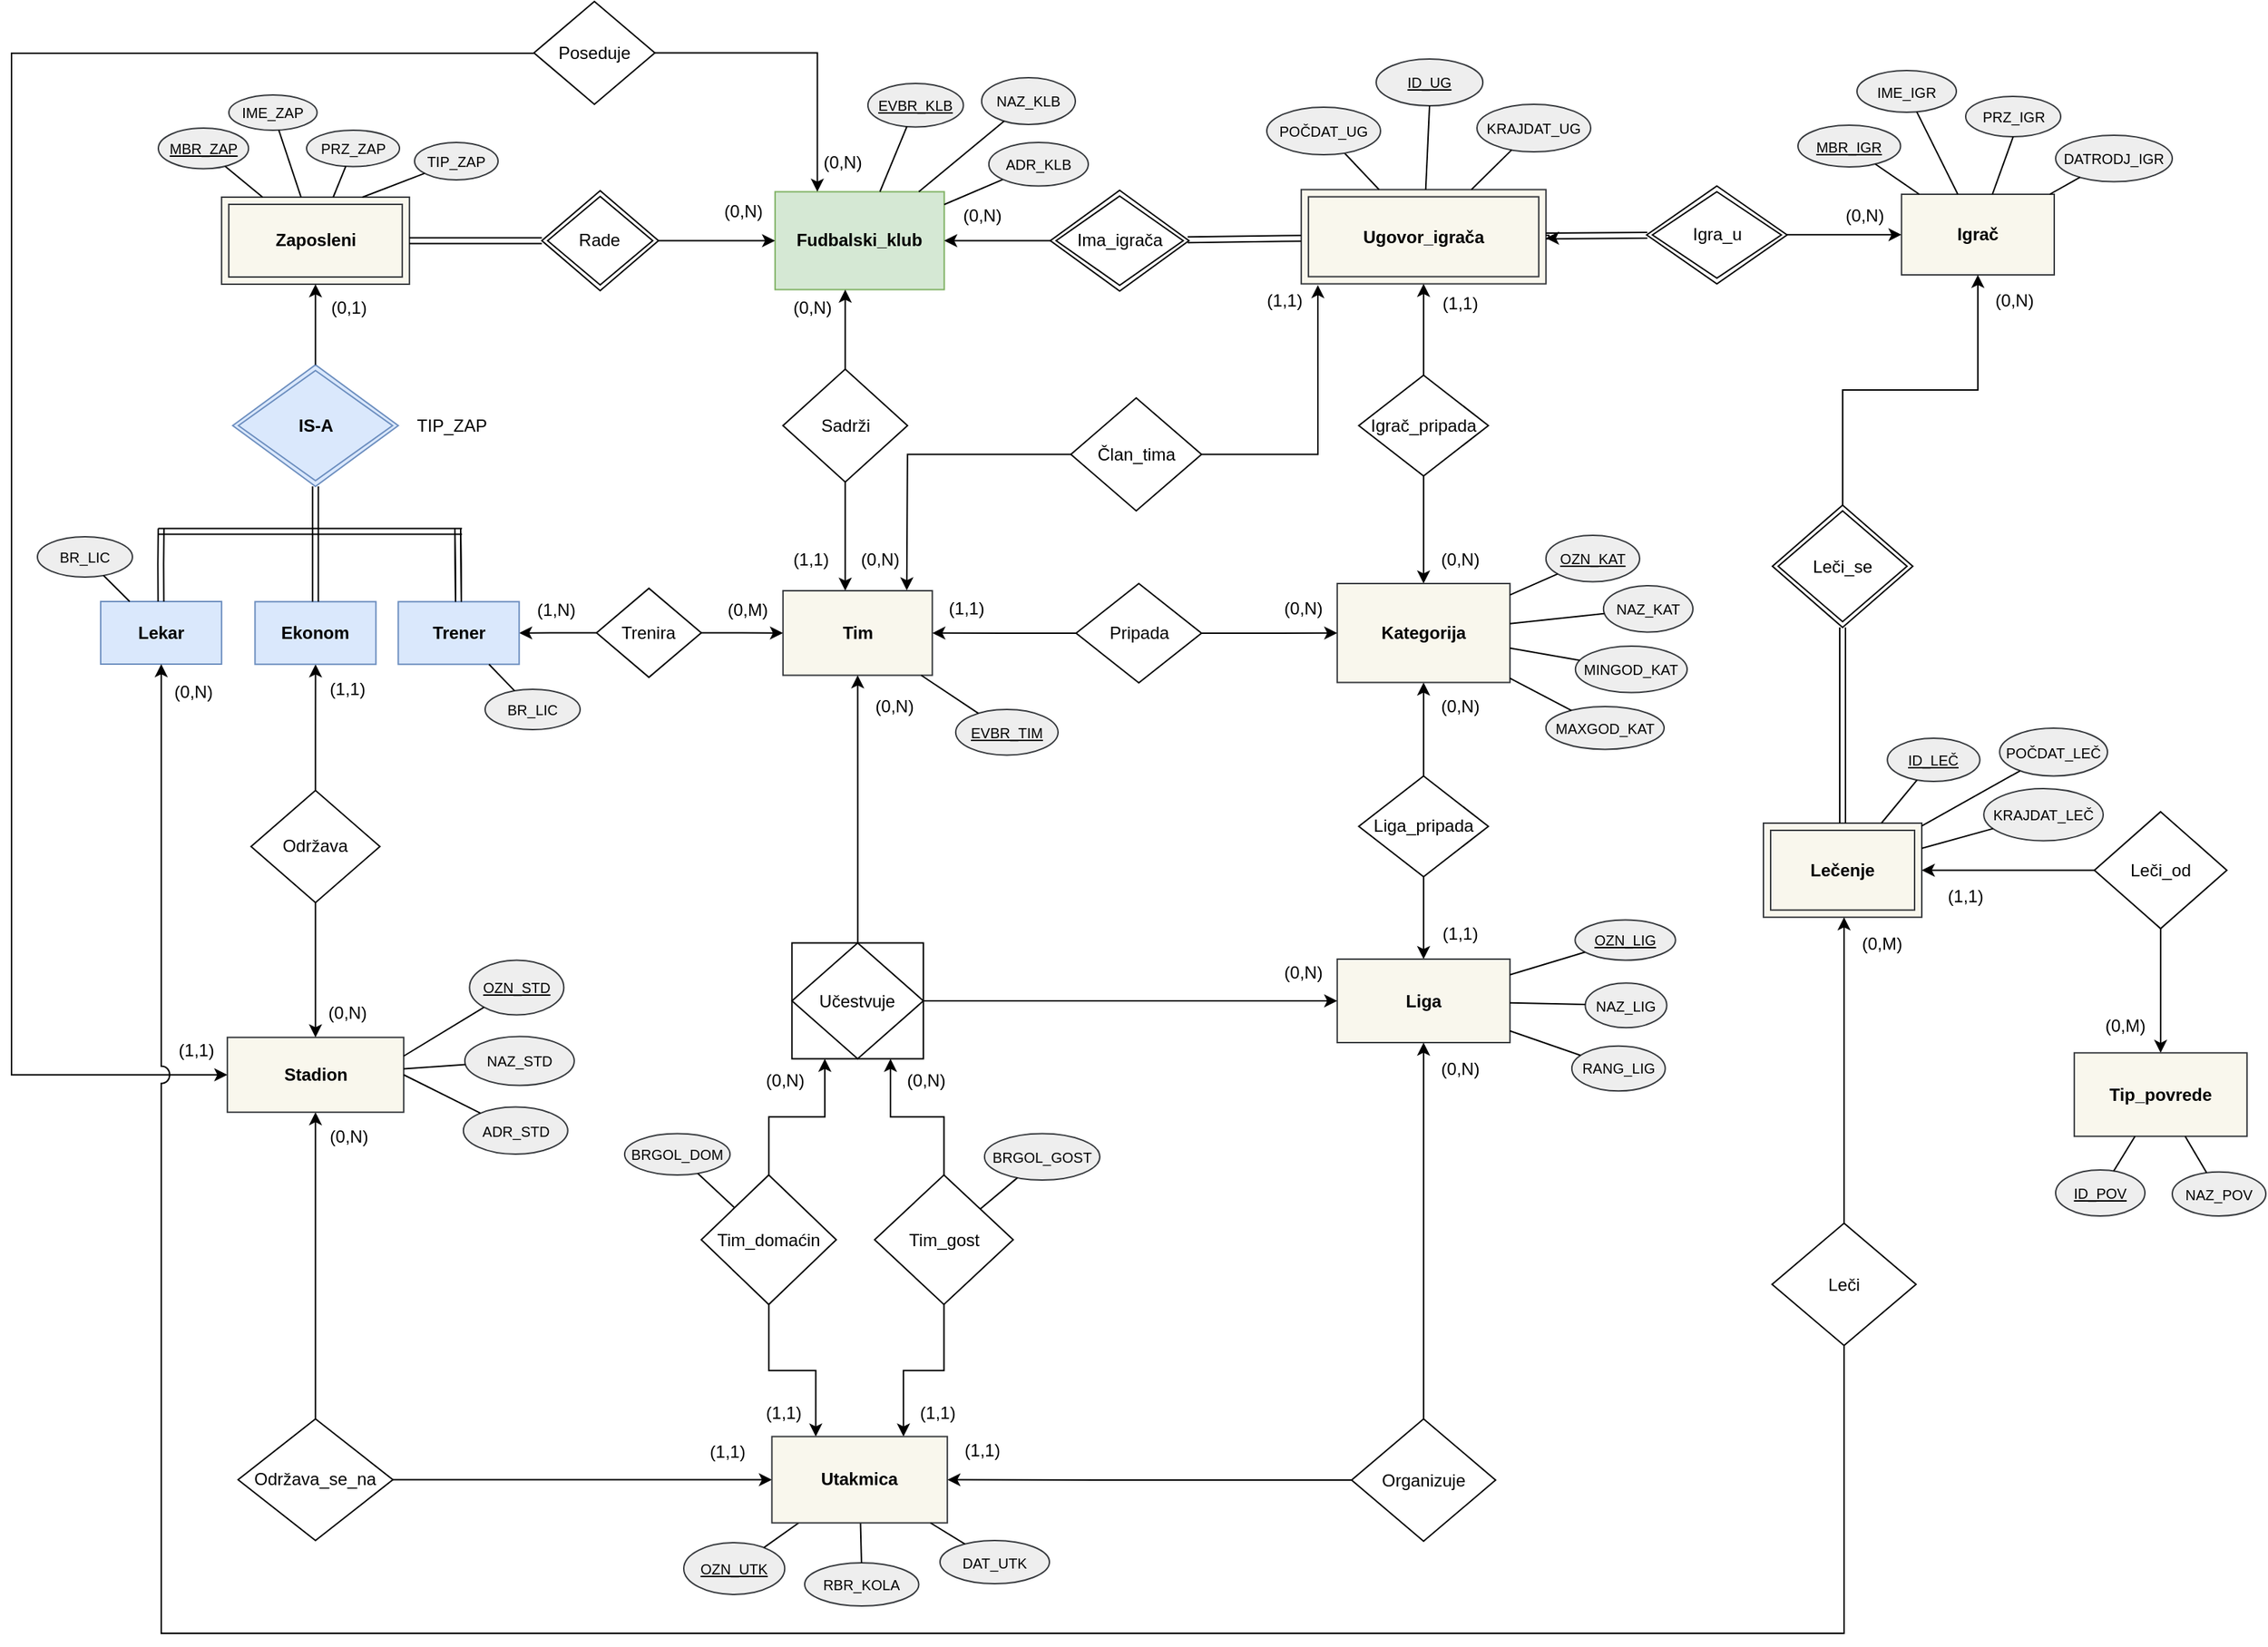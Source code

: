 <mxfile version="14.1.8" type="device"><diagram id="XMRACa8M82WOounsSbT7" name="Page-1"><mxGraphModel dx="1707" dy="987" grid="1" gridSize="1" guides="1" tooltips="1" connect="1" arrows="1" fold="1" page="1" pageScale="1" pageWidth="1654" pageHeight="1169" math="0" shadow="0"><root><mxCell id="0"/><mxCell id="1" parent="0"/><mxCell id="-CnhwvBF01Mq5WCcwdgT-1" value="Fudbalski_klub" style="whiteSpace=wrap;html=1;align=center;fontStyle=1;strokeWidth=1;fillColor=#d5e8d4;strokeColor=#82b366;" parent="1" vertex="1"><mxGeometry x="563.41" y="145.25" width="117.5" height="68" as="geometry"/></mxCell><mxCell id="-CnhwvBF01Mq5WCcwdgT-260" style="edgeStyle=orthogonalEdgeStyle;rounded=0;orthogonalLoop=1;jettySize=auto;html=1;fontSize=12;strokeWidth=1;" parent="1" source="-CnhwvBF01Mq5WCcwdgT-3" target="-CnhwvBF01Mq5WCcwdgT-1" edge="1"><mxGeometry relative="1" as="geometry"/></mxCell><mxCell id="-CnhwvBF01Mq5WCcwdgT-3" value="Rade" style="shape=rhombus;double=1;perimeter=rhombusPerimeter;whiteSpace=wrap;html=1;align=center;fontStyle=0;strokeWidth=1;" parent="1" vertex="1"><mxGeometry x="401.41" y="144.5" width="81" height="69.5" as="geometry"/></mxCell><mxCell id="-CnhwvBF01Mq5WCcwdgT-230" style="edgeStyle=orthogonalEdgeStyle;rounded=0;orthogonalLoop=1;jettySize=auto;html=1;fontSize=12;strokeWidth=1;" parent="1" source="-CnhwvBF01Mq5WCcwdgT-5" target="-CnhwvBF01Mq5WCcwdgT-1" edge="1"><mxGeometry relative="1" as="geometry"/></mxCell><mxCell id="-CnhwvBF01Mq5WCcwdgT-5" value="Ima_igrača" style="shape=rhombus;double=1;perimeter=rhombusPerimeter;whiteSpace=wrap;html=1;align=center;fontStyle=0;strokeWidth=1;" parent="1" vertex="1"><mxGeometry x="754.66" y="144.25" width="96.25" height="70" as="geometry"/></mxCell><mxCell id="-CnhwvBF01Mq5WCcwdgT-6" value="IS-A" style="shape=rhombus;double=1;perimeter=rhombusPerimeter;whiteSpace=wrap;html=1;align=center;fillColor=#dae8fc;strokeColor=#6c8ebf;fontStyle=1;strokeWidth=1;" parent="1" vertex="1"><mxGeometry x="186.67" y="265.5" width="114.99" height="84.5" as="geometry"/></mxCell><mxCell id="-CnhwvBF01Mq5WCcwdgT-7" value="Zaposleni" style="shape=ext;margin=3;double=1;whiteSpace=wrap;html=1;align=center;fontStyle=1;fillColor=#f9f7ed;strokeColor=#36393d;strokeWidth=1;" parent="1" vertex="1"><mxGeometry x="178.91" y="149" width="130.5" height="60.5" as="geometry"/></mxCell><mxCell id="-CnhwvBF01Mq5WCcwdgT-12" value="Igrač" style="whiteSpace=wrap;html=1;align=center;fillColor=#f9f7ed;strokeColor=#36393d;fontStyle=1;strokeWidth=1;" parent="1" vertex="1"><mxGeometry x="1345.91" y="147" width="106.09" height="56" as="geometry"/></mxCell><mxCell id="-CnhwvBF01Mq5WCcwdgT-13" value="Igra_u" style="shape=rhombus;double=1;perimeter=rhombusPerimeter;whiteSpace=wrap;html=1;align=center;fontStyle=0;strokeWidth=1;" parent="1" vertex="1"><mxGeometry x="1168.91" y="141.25" width="97.5" height="68" as="geometry"/></mxCell><mxCell id="-CnhwvBF01Mq5WCcwdgT-14" value="Ugovor_igrača" style="shape=ext;margin=3;double=1;whiteSpace=wrap;html=1;align=center;fontStyle=1;fillColor=#f9f7ed;strokeColor=#36393d;strokeWidth=1;" parent="1" vertex="1"><mxGeometry x="928.91" y="143.75" width="170" height="65.5" as="geometry"/></mxCell><mxCell id="-CnhwvBF01Mq5WCcwdgT-15" value="" style="shape=link;html=1;rounded=0;fontStyle=1;strokeWidth=1;" parent="1" source="-CnhwvBF01Mq5WCcwdgT-7" target="-CnhwvBF01Mq5WCcwdgT-3" edge="1"><mxGeometry relative="1" as="geometry"><mxPoint x="289.41" y="168.51" as="sourcePoint"/><mxPoint x="339.41" y="166.51" as="targetPoint"/></mxGeometry></mxCell><mxCell id="-CnhwvBF01Mq5WCcwdgT-16" value="" style="endArrow=classic;html=1;fontStyle=1;strokeWidth=1;" parent="1" source="-CnhwvBF01Mq5WCcwdgT-6" target="-CnhwvBF01Mq5WCcwdgT-7" edge="1"><mxGeometry width="50" height="50" relative="1" as="geometry"><mxPoint x="259.41" y="249.01" as="sourcePoint"/><mxPoint x="258.91" y="199.01" as="targetPoint"/></mxGeometry></mxCell><mxCell id="-CnhwvBF01Mq5WCcwdgT-20" value="" style="shape=link;html=1;rounded=0;fontStyle=1;strokeWidth=1;" parent="1" source="-CnhwvBF01Mq5WCcwdgT-5" target="-CnhwvBF01Mq5WCcwdgT-14" edge="1"><mxGeometry relative="1" as="geometry"><mxPoint x="772.66" y="178.33" as="sourcePoint"/><mxPoint x="802.66" y="178.33" as="targetPoint"/></mxGeometry></mxCell><mxCell id="-CnhwvBF01Mq5WCcwdgT-21" value="" style="shape=link;html=1;rounded=0;fontStyle=1;strokeWidth=1;" parent="1" source="-CnhwvBF01Mq5WCcwdgT-14" target="-CnhwvBF01Mq5WCcwdgT-13" edge="1"><mxGeometry relative="1" as="geometry"><mxPoint x="922.66" y="178.33" as="sourcePoint"/><mxPoint x="952.66" y="178.33" as="targetPoint"/></mxGeometry></mxCell><mxCell id="-CnhwvBF01Mq5WCcwdgT-22" value="" style="endArrow=classic;html=1;fontStyle=1;strokeWidth=1;" parent="1" source="-CnhwvBF01Mq5WCcwdgT-13" target="-CnhwvBF01Mq5WCcwdgT-12" edge="1"><mxGeometry width="50" height="50" relative="1" as="geometry"><mxPoint x="1002.66" y="178.33" as="sourcePoint"/><mxPoint x="1032.66" y="178.33" as="targetPoint"/></mxGeometry></mxCell><mxCell id="-CnhwvBF01Mq5WCcwdgT-23" style="edgeStyle=orthogonalEdgeStyle;rounded=0;orthogonalLoop=1;jettySize=auto;html=1;strokeWidth=1;" parent="1" source="-CnhwvBF01Mq5WCcwdgT-25" target="-CnhwvBF01Mq5WCcwdgT-1" edge="1"><mxGeometry relative="1" as="geometry"><Array as="points"><mxPoint x="612.91" y="239.25"/><mxPoint x="611.91" y="239.25"/></Array></mxGeometry></mxCell><mxCell id="-CnhwvBF01Mq5WCcwdgT-24" style="edgeStyle=orthogonalEdgeStyle;rounded=0;orthogonalLoop=1;jettySize=auto;html=1;strokeWidth=1;" parent="1" source="-CnhwvBF01Mq5WCcwdgT-25" target="-CnhwvBF01Mq5WCcwdgT-26" edge="1"><mxGeometry relative="1" as="geometry"><Array as="points"><mxPoint x="611.91" y="400.25"/><mxPoint x="611.91" y="400.25"/></Array></mxGeometry></mxCell><mxCell id="-CnhwvBF01Mq5WCcwdgT-25" value="Sadrži" style="shape=rhombus;perimeter=rhombusPerimeter;whiteSpace=wrap;html=1;align=center;direction=south;fontStyle=0;strokeWidth=1;" parent="1" vertex="1"><mxGeometry x="568.91" y="268.5" width="86.5" height="78.5" as="geometry"/></mxCell><mxCell id="-CnhwvBF01Mq5WCcwdgT-26" value="Tim" style="whiteSpace=wrap;html=1;align=center;fillColor=#f9f7ed;strokeColor=#36393d;fontStyle=1;strokeWidth=1;" parent="1" vertex="1"><mxGeometry x="568.91" y="422.5" width="103.75" height="58.75" as="geometry"/></mxCell><mxCell id="-CnhwvBF01Mq5WCcwdgT-27" style="edgeStyle=orthogonalEdgeStyle;rounded=0;orthogonalLoop=1;jettySize=auto;html=1;entryX=0.5;entryY=1;entryDx=0;entryDy=0;fontStyle=1;strokeWidth=1;" parent="1" source="-CnhwvBF01Mq5WCcwdgT-29" target="-CnhwvBF01Mq5WCcwdgT-14" edge="1"><mxGeometry relative="1" as="geometry"/></mxCell><mxCell id="-CnhwvBF01Mq5WCcwdgT-28" style="edgeStyle=orthogonalEdgeStyle;rounded=0;orthogonalLoop=1;jettySize=auto;html=1;fontStyle=1;strokeWidth=1;" parent="1" source="-CnhwvBF01Mq5WCcwdgT-29" target="-CnhwvBF01Mq5WCcwdgT-34" edge="1"><mxGeometry relative="1" as="geometry"/></mxCell><mxCell id="-CnhwvBF01Mq5WCcwdgT-29" value="Igrač_pripada" style="shape=rhombus;perimeter=rhombusPerimeter;whiteSpace=wrap;html=1;align=center;fontStyle=0;strokeWidth=1;" parent="1" vertex="1"><mxGeometry x="968.91" y="272.75" width="90" height="70" as="geometry"/></mxCell><mxCell id="-CnhwvBF01Mq5WCcwdgT-30" style="edgeStyle=orthogonalEdgeStyle;rounded=0;orthogonalLoop=1;jettySize=auto;html=1;entryX=0.5;entryY=1;entryDx=0;entryDy=0;fontStyle=1;strokeWidth=1;" parent="1" source="-CnhwvBF01Mq5WCcwdgT-32" target="-CnhwvBF01Mq5WCcwdgT-34" edge="1"><mxGeometry relative="1" as="geometry"/></mxCell><mxCell id="-CnhwvBF01Mq5WCcwdgT-31" style="edgeStyle=orthogonalEdgeStyle;rounded=0;orthogonalLoop=1;jettySize=auto;html=1;fontSize=9;strokeWidth=1;" parent="1" source="-CnhwvBF01Mq5WCcwdgT-32" target="-CnhwvBF01Mq5WCcwdgT-33" edge="1"><mxGeometry relative="1" as="geometry"/></mxCell><mxCell id="-CnhwvBF01Mq5WCcwdgT-32" value="Liga_pripada" style="shape=rhombus;perimeter=rhombusPerimeter;whiteSpace=wrap;html=1;align=center;fontStyle=0;strokeWidth=1;" parent="1" vertex="1"><mxGeometry x="968.91" y="551.25" width="90" height="70" as="geometry"/></mxCell><mxCell id="-CnhwvBF01Mq5WCcwdgT-33" value="Liga" style="whiteSpace=wrap;html=1;align=center;fillColor=#f9f7ed;strokeColor=#36393d;fontStyle=1;strokeWidth=1;" parent="1" vertex="1"><mxGeometry x="953.91" y="678.5" width="120" height="58" as="geometry"/></mxCell><mxCell id="-CnhwvBF01Mq5WCcwdgT-34" value="Kategorija" style="whiteSpace=wrap;html=1;align=center;fillColor=#f9f7ed;strokeColor=#36393d;fontStyle=1;strokeWidth=1;" parent="1" vertex="1"><mxGeometry x="953.91" y="417.5" width="120" height="68.75" as="geometry"/></mxCell><mxCell id="-CnhwvBF01Mq5WCcwdgT-240" style="edgeStyle=orthogonalEdgeStyle;rounded=0;orthogonalLoop=1;jettySize=auto;html=1;fontSize=12;strokeWidth=1;" parent="1" source="-CnhwvBF01Mq5WCcwdgT-37" target="-CnhwvBF01Mq5WCcwdgT-26" edge="1"><mxGeometry relative="1" as="geometry"/></mxCell><mxCell id="-CnhwvBF01Mq5WCcwdgT-241" style="edgeStyle=orthogonalEdgeStyle;rounded=0;orthogonalLoop=1;jettySize=auto;html=1;fontSize=12;strokeWidth=1;" parent="1" source="-CnhwvBF01Mq5WCcwdgT-37" target="-CnhwvBF01Mq5WCcwdgT-34" edge="1"><mxGeometry relative="1" as="geometry"/></mxCell><mxCell id="-CnhwvBF01Mq5WCcwdgT-37" value="Pripada" style="shape=rhombus;perimeter=rhombusPerimeter;whiteSpace=wrap;html=1;align=center;direction=south;fontStyle=0;strokeWidth=1;" parent="1" vertex="1"><mxGeometry x="772.54" y="417.5" width="87.12" height="69" as="geometry"/></mxCell><mxCell id="-CnhwvBF01Mq5WCcwdgT-245" style="edgeStyle=orthogonalEdgeStyle;rounded=0;orthogonalLoop=1;jettySize=auto;html=1;fontSize=12;strokeWidth=1;" parent="1" source="-CnhwvBF01Mq5WCcwdgT-40" target="-CnhwvBF01Mq5WCcwdgT-33" edge="1"><mxGeometry relative="1" as="geometry"/></mxCell><mxCell id="-CnhwvBF01Mq5WCcwdgT-246" style="edgeStyle=orthogonalEdgeStyle;rounded=0;orthogonalLoop=1;jettySize=auto;html=1;fontSize=12;strokeWidth=1;" parent="1" source="-CnhwvBF01Mq5WCcwdgT-40" target="-CnhwvBF01Mq5WCcwdgT-26" edge="1"><mxGeometry relative="1" as="geometry"/></mxCell><mxCell id="-CnhwvBF01Mq5WCcwdgT-40" value="Učestvuje" style="shape=associativeEntity;whiteSpace=wrap;html=1;align=center;fontStyle=0;strokeWidth=1;" parent="1" vertex="1"><mxGeometry x="575.16" y="667.25" width="91.25" height="80.5" as="geometry"/></mxCell><mxCell id="-CnhwvBF01Mq5WCcwdgT-41" style="edgeStyle=orthogonalEdgeStyle;rounded=0;orthogonalLoop=1;jettySize=auto;html=1;fontStyle=1;strokeWidth=1;" parent="1" source="-CnhwvBF01Mq5WCcwdgT-43" target="-CnhwvBF01Mq5WCcwdgT-33" edge="1"><mxGeometry relative="1" as="geometry"/></mxCell><mxCell id="Mf1Ne0zlIVGoC-J-tnEm-4" style="edgeStyle=orthogonalEdgeStyle;rounded=0;orthogonalLoop=1;jettySize=auto;html=1;strokeWidth=1;" parent="1" source="-CnhwvBF01Mq5WCcwdgT-43" target="-CnhwvBF01Mq5WCcwdgT-154" edge="1"><mxGeometry relative="1" as="geometry"/></mxCell><mxCell id="-CnhwvBF01Mq5WCcwdgT-43" value="Organizuje" style="shape=rhombus;perimeter=rhombusPerimeter;whiteSpace=wrap;html=1;align=center;fontStyle=0;strokeWidth=1;" parent="1" vertex="1"><mxGeometry x="963.91" y="998" width="100" height="85" as="geometry"/></mxCell><mxCell id="-CnhwvBF01Mq5WCcwdgT-45" style="edgeStyle=orthogonalEdgeStyle;rounded=0;orthogonalLoop=1;jettySize=auto;html=1;entryX=0.25;entryY=1;entryDx=0;entryDy=0;fontStyle=1;strokeWidth=1;" parent="1" source="-CnhwvBF01Mq5WCcwdgT-47" target="-CnhwvBF01Mq5WCcwdgT-40" edge="1"><mxGeometry relative="1" as="geometry"/></mxCell><mxCell id="-CnhwvBF01Mq5WCcwdgT-46" style="edgeStyle=orthogonalEdgeStyle;rounded=0;orthogonalLoop=1;jettySize=auto;html=1;entryX=0.25;entryY=0;entryDx=0;entryDy=0;strokeWidth=1;" parent="1" source="-CnhwvBF01Mq5WCcwdgT-47" target="-CnhwvBF01Mq5WCcwdgT-154" edge="1"><mxGeometry relative="1" as="geometry"/></mxCell><mxCell id="-CnhwvBF01Mq5WCcwdgT-47" value="Tim_domaćin" style="shape=rhombus;perimeter=rhombusPerimeter;whiteSpace=wrap;html=1;align=center;fontStyle=0;strokeWidth=1;" parent="1" vertex="1"><mxGeometry x="512.16" y="828.5" width="93.75" height="90" as="geometry"/></mxCell><mxCell id="-CnhwvBF01Mq5WCcwdgT-48" style="edgeStyle=orthogonalEdgeStyle;rounded=0;orthogonalLoop=1;jettySize=auto;html=1;entryX=0.75;entryY=1;entryDx=0;entryDy=0;fontStyle=1;strokeWidth=1;" parent="1" source="-CnhwvBF01Mq5WCcwdgT-50" target="-CnhwvBF01Mq5WCcwdgT-40" edge="1"><mxGeometry relative="1" as="geometry"/></mxCell><mxCell id="-CnhwvBF01Mq5WCcwdgT-49" style="edgeStyle=orthogonalEdgeStyle;rounded=0;orthogonalLoop=1;jettySize=auto;html=1;entryX=0.75;entryY=0;entryDx=0;entryDy=0;strokeWidth=1;" parent="1" source="-CnhwvBF01Mq5WCcwdgT-50" target="-CnhwvBF01Mq5WCcwdgT-154" edge="1"><mxGeometry relative="1" as="geometry"/></mxCell><mxCell id="-CnhwvBF01Mq5WCcwdgT-50" value="Tim_gost" style="shape=rhombus;perimeter=rhombusPerimeter;whiteSpace=wrap;html=1;align=center;fontStyle=0;strokeWidth=1;" parent="1" vertex="1"><mxGeometry x="632.57" y="828.5" width="96.25" height="90" as="geometry"/></mxCell><mxCell id="-CnhwvBF01Mq5WCcwdgT-51" style="edgeStyle=orthogonalEdgeStyle;rounded=0;orthogonalLoop=1;jettySize=auto;html=1;exitX=0.5;exitY=1;exitDx=0;exitDy=0;fontStyle=1;strokeWidth=1;" parent="1" edge="1"><mxGeometry relative="1" as="geometry"><mxPoint x="611.07" y="1030.5" as="sourcePoint"/><mxPoint x="611.07" y="1030.5" as="targetPoint"/></mxGeometry></mxCell><mxCell id="-CnhwvBF01Mq5WCcwdgT-269" style="edgeStyle=orthogonalEdgeStyle;rounded=0;orthogonalLoop=1;jettySize=auto;html=1;fontSize=12;strokeWidth=1;" parent="1" source="-CnhwvBF01Mq5WCcwdgT-54" target="-CnhwvBF01Mq5WCcwdgT-154" edge="1"><mxGeometry relative="1" as="geometry"/></mxCell><mxCell id="-CnhwvBF01Mq5WCcwdgT-270" style="edgeStyle=orthogonalEdgeStyle;rounded=0;orthogonalLoop=1;jettySize=auto;html=1;fontSize=12;strokeWidth=1;" parent="1" source="-CnhwvBF01Mq5WCcwdgT-54" target="-CnhwvBF01Mq5WCcwdgT-58" edge="1"><mxGeometry relative="1" as="geometry"/></mxCell><mxCell id="-CnhwvBF01Mq5WCcwdgT-54" value="Održava_se_na" style="shape=rhombus;perimeter=rhombusPerimeter;whiteSpace=wrap;html=1;align=center;fontStyle=0;strokeWidth=1;" parent="1" vertex="1"><mxGeometry x="190.4" y="998" width="107.51" height="84.5" as="geometry"/></mxCell><mxCell id="-CnhwvBF01Mq5WCcwdgT-58" value="Stadion" style="whiteSpace=wrap;html=1;align=center;fillColor=#f9f7ed;strokeColor=#36393d;fontStyle=1;strokeWidth=1;" parent="1" vertex="1"><mxGeometry x="182.92" y="732.87" width="122.5" height="52" as="geometry"/></mxCell><mxCell id="-CnhwvBF01Mq5WCcwdgT-273" style="edgeStyle=orthogonalEdgeStyle;rounded=0;orthogonalLoop=1;jettySize=auto;html=1;fontSize=12;strokeWidth=1;" parent="1" source="-CnhwvBF01Mq5WCcwdgT-61" target="-CnhwvBF01Mq5WCcwdgT-225" edge="1"><mxGeometry relative="1" as="geometry"/></mxCell><mxCell id="-CnhwvBF01Mq5WCcwdgT-274" style="edgeStyle=orthogonalEdgeStyle;rounded=0;orthogonalLoop=1;jettySize=auto;html=1;fontSize=12;strokeWidth=1;" parent="1" source="-CnhwvBF01Mq5WCcwdgT-61" target="-CnhwvBF01Mq5WCcwdgT-58" edge="1"><mxGeometry relative="1" as="geometry"/></mxCell><mxCell id="-CnhwvBF01Mq5WCcwdgT-61" value="Održava" style="shape=rhombus;perimeter=rhombusPerimeter;whiteSpace=wrap;html=1;align=center;direction=south;fontStyle=0;strokeWidth=1;" parent="1" vertex="1"><mxGeometry x="199.41" y="561.25" width="89.5" height="78" as="geometry"/></mxCell><mxCell id="-CnhwvBF01Mq5WCcwdgT-282" style="edgeStyle=orthogonalEdgeStyle;rounded=0;orthogonalLoop=1;jettySize=auto;html=1;fontSize=12;strokeWidth=1;" parent="1" source="-CnhwvBF01Mq5WCcwdgT-64" target="-CnhwvBF01Mq5WCcwdgT-26" edge="1"><mxGeometry relative="1" as="geometry"/></mxCell><mxCell id="-CnhwvBF01Mq5WCcwdgT-283" style="edgeStyle=orthogonalEdgeStyle;rounded=0;orthogonalLoop=1;jettySize=auto;html=1;fontSize=12;strokeWidth=1;" parent="1" source="-CnhwvBF01Mq5WCcwdgT-64" target="-CnhwvBF01Mq5WCcwdgT-263" edge="1"><mxGeometry relative="1" as="geometry"/></mxCell><mxCell id="-CnhwvBF01Mq5WCcwdgT-64" value="Trenira" style="shape=rhombus;perimeter=rhombusPerimeter;whiteSpace=wrap;html=1;align=center;direction=south;fontStyle=0;strokeWidth=1;" parent="1" vertex="1"><mxGeometry x="439.41" y="420.81" width="72.75" height="61.88" as="geometry"/></mxCell><mxCell id="-CnhwvBF01Mq5WCcwdgT-65" value="&lt;font style=&quot;font-size: 12px;&quot;&gt;TIP_ZAP&lt;/font&gt;" style="text;html=1;strokeColor=none;fillColor=none;align=center;verticalAlign=middle;whiteSpace=wrap;rounded=0;shadow=0;sketch=0;fontStyle=0;fontSize=12;strokeWidth=1;" parent="1" vertex="1"><mxGeometry x="319.4" y="297.75" width="40" height="20" as="geometry"/></mxCell><mxCell id="-CnhwvBF01Mq5WCcwdgT-66" value="&lt;span style=&quot;font-size: 12px;&quot;&gt;(0,N)&lt;/span&gt;" style="text;html=1;align=center;verticalAlign=middle;resizable=0;points=[];autosize=1;fontSize=12;strokeWidth=1;" parent="1" vertex="1"><mxGeometry x="521.22" y="149" width="40" height="20" as="geometry"/></mxCell><mxCell id="-CnhwvBF01Mq5WCcwdgT-69" value="&lt;span style=&quot;font-size: 12px&quot;&gt;(1,N)&lt;/span&gt;" style="text;html=1;align=center;verticalAlign=middle;resizable=0;points=[];autosize=1;fontSize=12;strokeWidth=1;" parent="1" vertex="1"><mxGeometry x="392.41" y="426.26" width="37" height="19" as="geometry"/></mxCell><mxCell id="-CnhwvBF01Mq5WCcwdgT-70" value="&lt;span style=&quot;font-size: 12px&quot;&gt;(0,M)&lt;/span&gt;" style="text;html=1;align=center;verticalAlign=middle;resizable=0;points=[];autosize=1;fontSize=12;strokeWidth=1;" parent="1" vertex="1"><mxGeometry x="524.41" y="426.26" width="39" height="19" as="geometry"/></mxCell><mxCell id="-CnhwvBF01Mq5WCcwdgT-71" value="&lt;span style=&quot;font-size: 12px;&quot;&gt;(1,1)&lt;/span&gt;" style="text;html=1;align=center;verticalAlign=middle;resizable=0;points=[];autosize=1;fontSize=12;strokeWidth=1;" parent="1" vertex="1"><mxGeometry x="246.15" y="481.25" width="40" height="20" as="geometry"/></mxCell><mxCell id="-CnhwvBF01Mq5WCcwdgT-72" value="&lt;span style=&quot;font-size: 12px;&quot;&gt;(0,N)&lt;/span&gt;" style="text;html=1;align=center;verticalAlign=middle;resizable=0;points=[];autosize=1;fontSize=12;strokeWidth=1;" parent="1" vertex="1"><mxGeometry x="246.15" y="706.13" width="40" height="20" as="geometry"/></mxCell><mxCell id="-CnhwvBF01Mq5WCcwdgT-73" value="&lt;span style=&quot;font-size: 12px;&quot;&gt;(0,N)&lt;/span&gt;" style="text;html=1;align=center;verticalAlign=middle;resizable=0;points=[];autosize=1;fontSize=12;strokeWidth=1;" parent="1" vertex="1"><mxGeometry x="246.9" y="791.87" width="40" height="20" as="geometry"/></mxCell><mxCell id="-CnhwvBF01Mq5WCcwdgT-74" value="&lt;span style=&quot;font-size: 12px&quot;&gt;(1,1)&lt;/span&gt;" style="text;html=1;align=center;verticalAlign=middle;resizable=0;points=[];autosize=1;fontSize=12;strokeWidth=1;" parent="1" vertex="1"><mxGeometry x="511.91" y="1011.25" width="36" height="19" as="geometry"/></mxCell><mxCell id="-CnhwvBF01Mq5WCcwdgT-77" value="&lt;span style=&quot;font-size: 12px;&quot;&gt;(0,N)&lt;/span&gt;" style="text;html=1;align=center;verticalAlign=middle;resizable=0;points=[];autosize=1;fontSize=12;strokeWidth=1;" parent="1" vertex="1"><mxGeometry x="1018.91" y="744.5" width="40" height="20" as="geometry"/></mxCell><mxCell id="-CnhwvBF01Mq5WCcwdgT-78" value="&lt;span style=&quot;font-size: 12px;&quot;&gt;(1,1)&lt;/span&gt;" style="text;html=1;align=center;verticalAlign=middle;resizable=0;points=[];autosize=1;fontSize=12;strokeWidth=1;" parent="1" vertex="1"><mxGeometry x="686.66" y="1010.25" width="40" height="20" as="geometry"/></mxCell><mxCell id="-CnhwvBF01Mq5WCcwdgT-79" value="&lt;span style=&quot;font-size: 12px;&quot;&gt;(0,N)&lt;/span&gt;" style="text;html=1;align=center;verticalAlign=middle;resizable=0;points=[];autosize=1;fontSize=12;strokeWidth=1;" parent="1" vertex="1"><mxGeometry x="1018.91" y="391.27" width="40" height="20" as="geometry"/></mxCell><mxCell id="-CnhwvBF01Mq5WCcwdgT-80" value="&lt;span style=&quot;font-size: 12px;&quot;&gt;(0,N)&lt;/span&gt;" style="text;html=1;align=center;verticalAlign=middle;resizable=0;points=[];autosize=1;fontSize=12;strokeWidth=1;" parent="1" vertex="1"><mxGeometry x="910.41" y="425.26" width="40" height="20" as="geometry"/></mxCell><mxCell id="-CnhwvBF01Mq5WCcwdgT-81" value="&lt;span style=&quot;font-size: 12px;&quot;&gt;(1,1)&lt;/span&gt;" style="text;html=1;align=center;verticalAlign=middle;resizable=0;points=[];autosize=1;fontSize=12;strokeWidth=1;" parent="1" vertex="1"><mxGeometry x="1018.91" y="651.25" width="40" height="20" as="geometry"/></mxCell><mxCell id="-CnhwvBF01Mq5WCcwdgT-82" value="&lt;span style=&quot;font-size: 12px;&quot;&gt;(1,1)&lt;/span&gt;" style="text;html=1;align=center;verticalAlign=middle;resizable=0;points=[];autosize=1;fontSize=12;strokeWidth=1;" parent="1" vertex="1"><mxGeometry x="896.91" y="211.25" width="40" height="20" as="geometry"/></mxCell><mxCell id="-CnhwvBF01Mq5WCcwdgT-83" value="&lt;span style=&quot;font-size: 12px;&quot;&gt;(0,N)&lt;/span&gt;" style="text;html=1;align=center;verticalAlign=middle;resizable=0;points=[];autosize=1;fontSize=12;strokeWidth=1;" parent="1" vertex="1"><mxGeometry x="1018.91" y="493.25" width="40" height="20" as="geometry"/></mxCell><mxCell id="-CnhwvBF01Mq5WCcwdgT-84" value="&lt;span style=&quot;font-size: 12px;&quot;&gt;(1,1)&lt;/span&gt;" style="text;html=1;align=center;verticalAlign=middle;resizable=0;points=[];autosize=1;fontSize=12;strokeWidth=1;" parent="1" vertex="1"><mxGeometry x="675.91" y="425.26" width="40" height="20" as="geometry"/></mxCell><mxCell id="-CnhwvBF01Mq5WCcwdgT-85" value="&lt;span style=&quot;font-size: 12px&quot;&gt;(0,N)&lt;/span&gt;" style="text;html=1;align=center;verticalAlign=middle;resizable=0;points=[];autosize=1;fontSize=12;strokeWidth=1;" parent="1" vertex="1"><mxGeometry x="569.41" y="215.75" width="40" height="20" as="geometry"/></mxCell><mxCell id="-CnhwvBF01Mq5WCcwdgT-86" value="&lt;span style=&quot;font-size: 12px;&quot;&gt;(1,1)&lt;/span&gt;" style="text;html=1;align=center;verticalAlign=middle;resizable=0;points=[];autosize=1;fontSize=12;strokeWidth=1;" parent="1" vertex="1"><mxGeometry x="567.66" y="391.27" width="40" height="20" as="geometry"/></mxCell><mxCell id="-CnhwvBF01Mq5WCcwdgT-88" value="&lt;span style=&quot;font-size: 12px&quot;&gt;(0,N)&lt;/span&gt;" style="text;html=1;align=center;verticalAlign=middle;resizable=0;points=[];autosize=1;fontSize=12;strokeWidth=1;" parent="1" vertex="1"><mxGeometry x="1301.91" y="152.25" width="37" height="19" as="geometry"/></mxCell><mxCell id="-CnhwvBF01Mq5WCcwdgT-89" value="&lt;span style=&quot;font-size: 12px;&quot;&gt;(0,N)&lt;/span&gt;" style="text;html=1;align=center;verticalAlign=middle;resizable=0;points=[];autosize=1;fontSize=12;strokeWidth=1;" parent="1" vertex="1"><mxGeometry x="626.41" y="493.25" width="40" height="20" as="geometry"/></mxCell><mxCell id="-CnhwvBF01Mq5WCcwdgT-90" value="&lt;span style=&quot;font-size: 12px;&quot;&gt;(0,N)&lt;/span&gt;" style="text;html=1;align=center;verticalAlign=middle;resizable=0;points=[];autosize=1;fontSize=12;strokeWidth=1;" parent="1" vertex="1"><mxGeometry x="910.41" y="677.5" width="40" height="20" as="geometry"/></mxCell><mxCell id="-CnhwvBF01Mq5WCcwdgT-91" value="&lt;span style=&quot;font-size: 12px;&quot;&gt;(0,N)&lt;/span&gt;" style="text;html=1;align=center;verticalAlign=middle;resizable=0;points=[];autosize=1;fontSize=12;strokeWidth=1;" parent="1" vertex="1"><mxGeometry x="647.91" y="752.75" width="40" height="20" as="geometry"/></mxCell><mxCell id="-CnhwvBF01Mq5WCcwdgT-92" value="&lt;span style=&quot;font-size: 12px;&quot;&gt;(0,N)&lt;/span&gt;" style="text;html=1;align=center;verticalAlign=middle;resizable=0;points=[];autosize=1;fontSize=12;strokeWidth=1;" parent="1" vertex="1"><mxGeometry x="550.41" y="752.75" width="40" height="20" as="geometry"/></mxCell><mxCell id="-CnhwvBF01Mq5WCcwdgT-93" value="&lt;span style=&quot;font-size: 12px;&quot;&gt;(0,1)&lt;/span&gt;" style="text;html=1;align=center;verticalAlign=middle;resizable=0;points=[];autosize=1;fontSize=12;strokeWidth=1;" parent="1" vertex="1"><mxGeometry x="246.9" y="215.75" width="40" height="20" as="geometry"/></mxCell><mxCell id="-CnhwvBF01Mq5WCcwdgT-98" value="IME_IGR" style="ellipse;whiteSpace=wrap;html=1;align=center;shadow=0;sketch=0;fontSize=10;fillColor=#eeeeee;strokeColor=#36393d;strokeWidth=1;" parent="1" vertex="1"><mxGeometry x="1315.0" y="61.0" width="69" height="29" as="geometry"/></mxCell><mxCell id="-CnhwvBF01Mq5WCcwdgT-99" value="MBR_IGR" style="ellipse;whiteSpace=wrap;html=1;align=center;fontStyle=4;shadow=0;sketch=0;fontSize=10;fillColor=#eeeeee;strokeColor=#36393d;strokeWidth=1;" parent="1" vertex="1"><mxGeometry x="1274.0" y="99" width="71.25" height="29" as="geometry"/></mxCell><mxCell id="-CnhwvBF01Mq5WCcwdgT-100" value="PRZ_IGR" style="ellipse;whiteSpace=wrap;html=1;align=center;shadow=0;sketch=0;fontSize=10;fillColor=#eeeeee;strokeColor=#36393d;strokeWidth=1;" parent="1" vertex="1"><mxGeometry x="1390.5" y="79" width="66" height="28" as="geometry"/></mxCell><mxCell id="-CnhwvBF01Mq5WCcwdgT-101" value="EVBR_KLB" style="ellipse;whiteSpace=wrap;html=1;align=center;fontStyle=4;shadow=0;sketch=0;fontSize=10;fillColor=#eeeeee;strokeColor=#36393d;strokeWidth=1;" parent="1" vertex="1"><mxGeometry x="627.91" y="70" width="66.34" height="30.25" as="geometry"/></mxCell><mxCell id="-CnhwvBF01Mq5WCcwdgT-103" value="NAZ_KLB" style="ellipse;whiteSpace=wrap;html=1;align=center;shadow=0;sketch=0;fontSize=10;fillColor=#eeeeee;strokeColor=#36393d;strokeWidth=1;" parent="1" vertex="1"><mxGeometry x="706.91" y="66" width="65.09" height="32.51" as="geometry"/></mxCell><mxCell id="-CnhwvBF01Mq5WCcwdgT-104" value="IME_ZAP" style="ellipse;whiteSpace=wrap;html=1;align=center;shadow=0;sketch=0;fontSize=10;fillColor=#eeeeee;strokeColor=#36393d;strokeWidth=1;" parent="1" vertex="1"><mxGeometry x="184.0" y="78" width="61.26" height="24.5" as="geometry"/></mxCell><mxCell id="-CnhwvBF01Mq5WCcwdgT-105" value="PRZ_ZAP" style="ellipse;whiteSpace=wrap;html=1;align=center;shadow=0;sketch=0;fontSize=10;fillColor=#eeeeee;strokeColor=#36393d;strokeWidth=1;" parent="1" vertex="1"><mxGeometry x="238.0" y="102.5" width="64.51" height="25.25" as="geometry"/></mxCell><mxCell id="-CnhwvBF01Mq5WCcwdgT-106" value="MBR_ZAP" style="ellipse;whiteSpace=wrap;html=1;align=center;fontStyle=4;shadow=0;sketch=0;fontSize=10;fillColor=#eeeeee;strokeColor=#36393d;strokeWidth=1;" parent="1" vertex="1"><mxGeometry x="135" y="101" width="62.65" height="28.25" as="geometry"/></mxCell><mxCell id="-CnhwvBF01Mq5WCcwdgT-108" value="OZN_STD" style="ellipse;whiteSpace=wrap;html=1;align=center;fontStyle=4;shadow=0;sketch=0;strokeColor=#36393d;fillColor=#eeeeee;fontSize=10;strokeWidth=1;" parent="1" vertex="1"><mxGeometry x="351.17" y="679.25" width="65.5" height="38" as="geometry"/></mxCell><mxCell id="-CnhwvBF01Mq5WCcwdgT-109" value="ADR_STD" style="ellipse;whiteSpace=wrap;html=1;align=center;shadow=0;sketch=0;strokeColor=#36393d;fillColor=#eeeeee;fontSize=10;strokeWidth=1;" parent="1" vertex="1"><mxGeometry x="346.91" y="781.25" width="72.5" height="32.75" as="geometry"/></mxCell><mxCell id="-CnhwvBF01Mq5WCcwdgT-110" value="NAZ_STD" style="ellipse;whiteSpace=wrap;html=1;align=center;shadow=0;sketch=0;strokeColor=#36393d;fillColor=#eeeeee;fontSize=10;strokeWidth=1;" parent="1" vertex="1"><mxGeometry x="347.91" y="732.25" width="76.01" height="34" as="geometry"/></mxCell><mxCell id="-CnhwvBF01Mq5WCcwdgT-114" value="RBR_KOLA" style="ellipse;whiteSpace=wrap;html=1;align=center;shadow=0;sketch=0;strokeColor=#36393d;fillColor=#eeeeee;fontSize=10;strokeWidth=1;" parent="1" vertex="1"><mxGeometry x="584.0" y="1098" width="79.25" height="30" as="geometry"/></mxCell><mxCell id="-CnhwvBF01Mq5WCcwdgT-115" value="OZN_LIG" style="ellipse;whiteSpace=wrap;html=1;align=center;fontStyle=4;shadow=0;sketch=0;strokeColor=#36393d;fillColor=#eeeeee;fontSize=10;strokeWidth=1;" parent="1" vertex="1"><mxGeometry x="1119.16" y="651.25" width="69.75" height="28" as="geometry"/></mxCell><mxCell id="-CnhwvBF01Mq5WCcwdgT-116" value="NAZ_LIG" style="ellipse;whiteSpace=wrap;html=1;align=center;shadow=0;sketch=0;strokeColor=#36393d;fillColor=#eeeeee;fontSize=10;strokeWidth=1;" parent="1" vertex="1"><mxGeometry x="1126.22" y="695.13" width="56.62" height="31" as="geometry"/></mxCell><mxCell id="-CnhwvBF01Mq5WCcwdgT-117" value="RANG_LIG" style="ellipse;whiteSpace=wrap;html=1;align=center;shadow=0;sketch=0;strokeColor=#36393d;fillColor=#eeeeee;fontSize=10;strokeWidth=1;" parent="1" vertex="1"><mxGeometry x="1116.91" y="738.87" width="64.87" height="31.25" as="geometry"/></mxCell><mxCell id="-CnhwvBF01Mq5WCcwdgT-118" value="KRAJDAT_UG" style="ellipse;whiteSpace=wrap;html=1;align=center;shadow=0;sketch=0;fontSize=10;fillColor=#eeeeee;strokeColor=#36393d;strokeWidth=1;" parent="1" vertex="1"><mxGeometry x="1051.0" y="84.5" width="79" height="33" as="geometry"/></mxCell><mxCell id="-CnhwvBF01Mq5WCcwdgT-119" value="OZN_UTK" style="ellipse;whiteSpace=wrap;html=1;align=center;fontStyle=4;shadow=0;sketch=0;strokeColor=#36393d;fillColor=#eeeeee;fontSize=10;strokeWidth=1;" parent="1" vertex="1"><mxGeometry x="500.0" y="1084" width="70.12" height="36" as="geometry"/></mxCell><mxCell id="-CnhwvBF01Mq5WCcwdgT-121" value="OZN_KAT" style="ellipse;whiteSpace=wrap;html=1;align=center;fontStyle=4;shadow=0;sketch=0;strokeColor=#36393d;fillColor=#eeeeee;fontSize=10;strokeWidth=1;" parent="1" vertex="1"><mxGeometry x="1098.91" y="384" width="65.09" height="32.28" as="geometry"/></mxCell><mxCell id="-CnhwvBF01Mq5WCcwdgT-122" value="NAZ_KAT" style="ellipse;whiteSpace=wrap;html=1;align=center;shadow=0;sketch=0;strokeColor=#36393d;fillColor=#eeeeee;fontSize=10;strokeWidth=1;" parent="1" vertex="1"><mxGeometry x="1138.91" y="419" width="62.09" height="32.27" as="geometry"/></mxCell><mxCell id="-CnhwvBF01Mq5WCcwdgT-123" value="MINGOD_KAT" style="ellipse;whiteSpace=wrap;html=1;align=center;shadow=0;sketch=0;strokeColor=#36393d;fillColor=#eeeeee;fontSize=10;strokeWidth=1;" parent="1" vertex="1"><mxGeometry x="1119.4" y="461" width="77.6" height="32.25" as="geometry"/></mxCell><mxCell id="-CnhwvBF01Mq5WCcwdgT-124" value="MAXGOD_KAT" style="ellipse;whiteSpace=wrap;html=1;align=center;shadow=0;sketch=0;strokeColor=#36393d;fillColor=#eeeeee;fontSize=10;strokeWidth=1;" parent="1" vertex="1"><mxGeometry x="1098.91" y="503" width="82.09" height="29.75" as="geometry"/></mxCell><mxCell id="-CnhwvBF01Mq5WCcwdgT-126" value="EVBR_TIM" style="ellipse;whiteSpace=wrap;html=1;align=center;fontStyle=4;shadow=0;sketch=0;strokeColor=#36393d;fillColor=#eeeeee;fontSize=10;strokeWidth=1;" parent="1" vertex="1"><mxGeometry x="688.91" y="505" width="71.09" height="31.73" as="geometry"/></mxCell><mxCell id="-CnhwvBF01Mq5WCcwdgT-127" value="" style="endArrow=none;html=1;rounded=0;fontSize=9;strokeWidth=1;" parent="1" source="-CnhwvBF01Mq5WCcwdgT-14" target="Tnv9ce3E4_0zv0oyWAZx-3" edge="1"><mxGeometry relative="1" as="geometry"><mxPoint x="813.91" y="155.25" as="sourcePoint"/><mxPoint x="976.91" y="122.25" as="targetPoint"/></mxGeometry></mxCell><mxCell id="-CnhwvBF01Mq5WCcwdgT-128" value="" style="endArrow=none;html=1;rounded=0;fontSize=9;strokeWidth=1;" parent="1" source="-CnhwvBF01Mq5WCcwdgT-14" target="-CnhwvBF01Mq5WCcwdgT-118" edge="1"><mxGeometry relative="1" as="geometry"><mxPoint x="869.925" y="157.57" as="sourcePoint"/><mxPoint x="852.911" y="138.252" as="targetPoint"/></mxGeometry></mxCell><mxCell id="-CnhwvBF01Mq5WCcwdgT-129" value="" style="endArrow=none;html=1;rounded=0;fontSize=9;entryX=0.5;entryY=1;entryDx=0;entryDy=0;strokeWidth=1;" parent="1" source="-CnhwvBF01Mq5WCcwdgT-12" target="-CnhwvBF01Mq5WCcwdgT-100" edge="1"><mxGeometry relative="1" as="geometry"><mxPoint x="1050.905" y="157.67" as="sourcePoint"/><mxPoint x="1062.902" y="138.249" as="targetPoint"/></mxGeometry></mxCell><mxCell id="-CnhwvBF01Mq5WCcwdgT-130" value="" style="endArrow=none;html=1;rounded=0;fontSize=9;strokeWidth=1;" parent="1" source="-CnhwvBF01Mq5WCcwdgT-1" target="-CnhwvBF01Mq5WCcwdgT-103" edge="1"><mxGeometry relative="1" as="geometry"><mxPoint x="623.905" y="152.67" as="sourcePoint"/><mxPoint x="635.902" y="133.249" as="targetPoint"/></mxGeometry></mxCell><mxCell id="-CnhwvBF01Mq5WCcwdgT-131" value="" style="endArrow=none;html=1;rounded=0;fontSize=9;strokeWidth=1;" parent="1" source="-CnhwvBF01Mq5WCcwdgT-12" target="-CnhwvBF01Mq5WCcwdgT-99" edge="1"><mxGeometry relative="1" as="geometry"><mxPoint x="1045.905" y="154.67" as="sourcePoint"/><mxPoint x="1057.902" y="135.249" as="targetPoint"/></mxGeometry></mxCell><mxCell id="-CnhwvBF01Mq5WCcwdgT-132" value="" style="endArrow=none;html=1;rounded=0;fontSize=9;strokeWidth=1;" parent="1" source="-CnhwvBF01Mq5WCcwdgT-1" target="-CnhwvBF01Mq5WCcwdgT-256" edge="1"><mxGeometry relative="1" as="geometry"><mxPoint x="599.905" y="142.67" as="sourcePoint"/><mxPoint x="734.208" y="76.13" as="targetPoint"/></mxGeometry></mxCell><mxCell id="-CnhwvBF01Mq5WCcwdgT-133" value="" style="endArrow=none;html=1;rounded=0;fontSize=9;strokeWidth=1;" parent="1" source="-CnhwvBF01Mq5WCcwdgT-7" target="-CnhwvBF01Mq5WCcwdgT-106" edge="1"><mxGeometry relative="1" as="geometry"><mxPoint x="218.915" y="143.93" as="sourcePoint"/><mxPoint x="230.912" y="124.509" as="targetPoint"/></mxGeometry></mxCell><mxCell id="-CnhwvBF01Mq5WCcwdgT-134" value="" style="endArrow=none;html=1;rounded=0;fontSize=9;strokeWidth=1;" parent="1" source="-CnhwvBF01Mq5WCcwdgT-12" target="-CnhwvBF01Mq5WCcwdgT-98" edge="1"><mxGeometry relative="1" as="geometry"><mxPoint x="1048.905" y="148.67" as="sourcePoint"/><mxPoint x="1060.902" y="129.249" as="targetPoint"/></mxGeometry></mxCell><mxCell id="-CnhwvBF01Mq5WCcwdgT-135" value="" style="endArrow=none;html=1;rounded=0;fontSize=9;strokeWidth=1;" parent="1" source="-CnhwvBF01Mq5WCcwdgT-1" target="-CnhwvBF01Mq5WCcwdgT-101" edge="1"><mxGeometry relative="1" as="geometry"><mxPoint x="581.915" y="154.67" as="sourcePoint"/><mxPoint x="593.912" y="135.249" as="targetPoint"/></mxGeometry></mxCell><mxCell id="-CnhwvBF01Mq5WCcwdgT-136" value="" style="endArrow=none;html=1;rounded=0;fontSize=9;strokeWidth=1;" parent="1" source="-CnhwvBF01Mq5WCcwdgT-126" target="-CnhwvBF01Mq5WCcwdgT-26" edge="1"><mxGeometry relative="1" as="geometry"><mxPoint x="664.905" y="425.25" as="sourcePoint"/><mxPoint x="676.902" y="405.829" as="targetPoint"/></mxGeometry></mxCell><mxCell id="-CnhwvBF01Mq5WCcwdgT-137" value="" style="endArrow=none;html=1;rounded=0;fontSize=9;strokeWidth=1;" parent="1" source="-CnhwvBF01Mq5WCcwdgT-7" target="-CnhwvBF01Mq5WCcwdgT-105" edge="1"><mxGeometry relative="1" as="geometry"><mxPoint x="320.905" y="143.93" as="sourcePoint"/><mxPoint x="332.902" y="124.509" as="targetPoint"/></mxGeometry></mxCell><mxCell id="-CnhwvBF01Mq5WCcwdgT-138" value="" style="endArrow=none;html=1;rounded=0;fontSize=9;strokeWidth=1;" parent="1" source="-CnhwvBF01Mq5WCcwdgT-34" target="-CnhwvBF01Mq5WCcwdgT-121" edge="1"><mxGeometry relative="1" as="geometry"><mxPoint x="992.655" y="373.17" as="sourcePoint"/><mxPoint x="1025.123" y="360.474" as="targetPoint"/></mxGeometry></mxCell><mxCell id="-CnhwvBF01Mq5WCcwdgT-139" value="" style="endArrow=none;html=1;rounded=0;fontSize=9;strokeWidth=1;" parent="1" source="-CnhwvBF01Mq5WCcwdgT-34" target="-CnhwvBF01Mq5WCcwdgT-123" edge="1"><mxGeometry relative="1" as="geometry"><mxPoint x="996.905" y="420.75" as="sourcePoint"/><mxPoint x="1008.902" y="401.329" as="targetPoint"/></mxGeometry></mxCell><mxCell id="-CnhwvBF01Mq5WCcwdgT-141" value="" style="endArrow=none;html=1;rounded=0;fontSize=9;strokeWidth=1;exitX=1;exitY=0.5;exitDx=0;exitDy=0;" parent="1" source="-CnhwvBF01Mq5WCcwdgT-58" target="-CnhwvBF01Mq5WCcwdgT-109" edge="1"><mxGeometry relative="1" as="geometry"><mxPoint x="291.415" y="554.54" as="sourcePoint"/><mxPoint x="380.23" y="582.464" as="targetPoint"/></mxGeometry></mxCell><mxCell id="-CnhwvBF01Mq5WCcwdgT-142" value="" style="endArrow=none;html=1;rounded=0;fontSize=9;strokeWidth=1;" parent="1" source="-CnhwvBF01Mq5WCcwdgT-33" target="-CnhwvBF01Mq5WCcwdgT-117" edge="1"><mxGeometry relative="1" as="geometry"><mxPoint x="1245.66" y="706.81" as="sourcePoint"/><mxPoint x="1265.902" y="717.749" as="targetPoint"/></mxGeometry></mxCell><mxCell id="-CnhwvBF01Mq5WCcwdgT-143" value="" style="endArrow=none;html=1;rounded=0;fontSize=9;strokeWidth=1;" parent="1" source="-CnhwvBF01Mq5WCcwdgT-34" target="-CnhwvBF01Mq5WCcwdgT-124" edge="1"><mxGeometry relative="1" as="geometry"><mxPoint x="995.905" y="443.17" as="sourcePoint"/><mxPoint x="1007.902" y="423.749" as="targetPoint"/></mxGeometry></mxCell><mxCell id="-CnhwvBF01Mq5WCcwdgT-144" value="" style="endArrow=none;html=1;rounded=0;fontSize=9;strokeWidth=1;" parent="1" source="-CnhwvBF01Mq5WCcwdgT-34" target="-CnhwvBF01Mq5WCcwdgT-122" edge="1"><mxGeometry relative="1" as="geometry"><mxPoint x="995.905" y="405.17" as="sourcePoint"/><mxPoint x="1007.902" y="385.749" as="targetPoint"/></mxGeometry></mxCell><mxCell id="-CnhwvBF01Mq5WCcwdgT-145" value="" style="endArrow=none;html=1;rounded=0;fontSize=9;strokeWidth=1;" parent="1" source="-CnhwvBF01Mq5WCcwdgT-33" target="-CnhwvBF01Mq5WCcwdgT-115" edge="1"><mxGeometry relative="1" as="geometry"><mxPoint x="1245.66" y="678.525" as="sourcePoint"/><mxPoint x="1260.662" y="666.249" as="targetPoint"/></mxGeometry></mxCell><mxCell id="-CnhwvBF01Mq5WCcwdgT-146" value="" style="endArrow=none;html=1;rounded=0;fontSize=9;strokeWidth=1;" parent="1" source="-CnhwvBF01Mq5WCcwdgT-33" target="-CnhwvBF01Mq5WCcwdgT-116" edge="1"><mxGeometry relative="1" as="geometry"><mxPoint x="1245.66" y="693.057" as="sourcePoint"/><mxPoint x="1257.902" y="688.039" as="targetPoint"/></mxGeometry></mxCell><mxCell id="-CnhwvBF01Mq5WCcwdgT-147" value="" style="endArrow=none;html=1;rounded=0;fontSize=9;exitX=1;exitY=0.25;exitDx=0;exitDy=0;strokeWidth=1;" parent="1" source="-CnhwvBF01Mq5WCcwdgT-58" target="-CnhwvBF01Mq5WCcwdgT-108" edge="1"><mxGeometry relative="1" as="geometry"><mxPoint x="281.415" y="556.37" as="sourcePoint"/><mxPoint x="293.412" y="536.949" as="targetPoint"/></mxGeometry></mxCell><mxCell id="-CnhwvBF01Mq5WCcwdgT-148" value="" style="endArrow=none;html=1;rounded=0;fontSize=9;strokeWidth=1;" parent="1" source="-CnhwvBF01Mq5WCcwdgT-58" target="-CnhwvBF01Mq5WCcwdgT-110" edge="1"><mxGeometry relative="1" as="geometry"><mxPoint x="295.42" y="627.12" as="sourcePoint"/><mxPoint x="390.705" y="577.616" as="targetPoint"/></mxGeometry></mxCell><mxCell id="-CnhwvBF01Mq5WCcwdgT-149" value="" style="endArrow=none;html=1;rounded=0;fontSize=9;strokeWidth=1;" parent="1" source="-CnhwvBF01Mq5WCcwdgT-119" target="-CnhwvBF01Mq5WCcwdgT-154" edge="1"><mxGeometry relative="1" as="geometry"><mxPoint x="538.91" y="1101.25" as="sourcePoint"/><mxPoint x="584.07" y="1037" as="targetPoint"/></mxGeometry></mxCell><mxCell id="-CnhwvBF01Mq5WCcwdgT-152" value="" style="endArrow=none;html=1;rounded=0;fontSize=9;strokeWidth=1;" parent="1" source="-CnhwvBF01Mq5WCcwdgT-114" target="-CnhwvBF01Mq5WCcwdgT-154" edge="1"><mxGeometry relative="1" as="geometry"><mxPoint x="678.91" y="1101.25" as="sourcePoint"/><mxPoint x="626.103" y="1030.5" as="targetPoint"/></mxGeometry></mxCell><mxCell id="-CnhwvBF01Mq5WCcwdgT-153" value="" style="endArrow=none;html=1;rounded=0;fontSize=9;strokeWidth=1;" parent="1" source="-CnhwvBF01Mq5WCcwdgT-7" target="-CnhwvBF01Mq5WCcwdgT-104" edge="1"><mxGeometry relative="1" as="geometry"><mxPoint x="242.913" y="135.01" as="sourcePoint"/><mxPoint x="228.91" y="121.25" as="targetPoint"/></mxGeometry></mxCell><mxCell id="-CnhwvBF01Mq5WCcwdgT-154" value="Utakmica" style="whiteSpace=wrap;html=1;align=center;fillColor=#f9f7ed;strokeColor=#36393d;fontStyle=1;strokeWidth=1;" parent="1" vertex="1"><mxGeometry x="561.22" y="1010.25" width="121.87" height="60" as="geometry"/></mxCell><mxCell id="-CnhwvBF01Mq5WCcwdgT-163" value="TIP_ZAP" style="ellipse;whiteSpace=wrap;html=1;align=center;shadow=0;sketch=0;fontSize=10;fillColor=#eeeeee;strokeColor=#36393d;strokeWidth=1;" parent="1" vertex="1"><mxGeometry x="313" y="111" width="58" height="26" as="geometry"/></mxCell><mxCell id="-CnhwvBF01Mq5WCcwdgT-164" value="" style="endArrow=none;html=1;rounded=0;fontSize=9;exitX=0.75;exitY=0;exitDx=0;exitDy=0;strokeWidth=1;" parent="1" source="-CnhwvBF01Mq5WCcwdgT-7" target="-CnhwvBF01Mq5WCcwdgT-163" edge="1"><mxGeometry relative="1" as="geometry"><mxPoint x="332.471" y="150.56" as="sourcePoint"/><mxPoint x="315.348" y="142.506" as="targetPoint"/></mxGeometry></mxCell><mxCell id="-CnhwvBF01Mq5WCcwdgT-166" value="BRGOL_GOST" style="ellipse;whiteSpace=wrap;html=1;align=center;shadow=0;sketch=0;strokeColor=#36393d;fillColor=#eeeeee;fontSize=10;strokeWidth=1;" parent="1" vertex="1"><mxGeometry x="708.91" y="799.75" width="80.09" height="32.25" as="geometry"/></mxCell><mxCell id="-CnhwvBF01Mq5WCcwdgT-167" value="BRGOL_DOM" style="ellipse;whiteSpace=wrap;html=1;align=center;shadow=0;sketch=0;strokeColor=#36393d;fillColor=#eeeeee;fontSize=10;strokeWidth=1;" parent="1" vertex="1"><mxGeometry x="458.91" y="799.75" width="73.25" height="28.75" as="geometry"/></mxCell><mxCell id="-CnhwvBF01Mq5WCcwdgT-168" value="" style="endArrow=none;html=1;rounded=0;fontSize=9;strokeWidth=1;" parent="1" source="-CnhwvBF01Mq5WCcwdgT-166" target="-CnhwvBF01Mq5WCcwdgT-50" edge="1"><mxGeometry relative="1" as="geometry"><mxPoint x="716.451" y="880.679" as="sourcePoint"/><mxPoint x="689.075" y="863" as="targetPoint"/></mxGeometry></mxCell><mxCell id="-CnhwvBF01Mq5WCcwdgT-169" value="" style="endArrow=none;html=1;rounded=0;fontSize=9;strokeWidth=1;" parent="1" source="-CnhwvBF01Mq5WCcwdgT-167" target="-CnhwvBF01Mq5WCcwdgT-47" edge="1"><mxGeometry relative="1" as="geometry"><mxPoint x="534.517" y="864.002" as="sourcePoint"/><mxPoint x="509.071" y="879.899" as="targetPoint"/></mxGeometry></mxCell><mxCell id="-CnhwvBF01Mq5WCcwdgT-170" value="&lt;span style=&quot;font-size: 12px;&quot;&gt;(1,1)&lt;/span&gt;" style="text;html=1;align=center;verticalAlign=middle;resizable=0;points=[];autosize=1;fontSize=12;strokeWidth=1;" parent="1" vertex="1"><mxGeometry x="655.91" y="983.5" width="40" height="20" as="geometry"/></mxCell><mxCell id="-CnhwvBF01Mq5WCcwdgT-171" value="&lt;span style=&quot;font-size: 12px;&quot;&gt;(1,1)&lt;/span&gt;" style="text;html=1;align=center;verticalAlign=middle;resizable=0;points=[];autosize=1;fontSize=12;strokeWidth=1;" parent="1" vertex="1"><mxGeometry x="548.91" y="983.5" width="40" height="20" as="geometry"/></mxCell><mxCell id="-CnhwvBF01Mq5WCcwdgT-175" value="&lt;span style=&quot;font-size: 12px&quot;&gt;(0,N)&lt;/span&gt;" style="text;html=1;align=center;verticalAlign=middle;resizable=0;points=[];autosize=1;fontSize=12;strokeWidth=1;" parent="1" vertex="1"><mxGeometry x="590.41" y="115.25" width="40" height="20" as="geometry"/></mxCell><mxCell id="-CnhwvBF01Mq5WCcwdgT-180" value="DATRODJ_IGR" style="ellipse;whiteSpace=wrap;html=1;align=center;shadow=0;sketch=0;fontSize=10;fillColor=#eeeeee;strokeColor=#36393d;strokeWidth=1;" parent="1" vertex="1"><mxGeometry x="1453.0" y="106.0" width="81" height="32.25" as="geometry"/></mxCell><mxCell id="-CnhwvBF01Mq5WCcwdgT-181" value="" style="endArrow=none;html=1;rounded=0;fontSize=9;strokeWidth=1;" parent="1" source="-CnhwvBF01Mq5WCcwdgT-12" target="-CnhwvBF01Mq5WCcwdgT-180" edge="1"><mxGeometry relative="1" as="geometry"><mxPoint x="1040.915" y="136.28" as="sourcePoint"/><mxPoint x="1031.199" y="89.248" as="targetPoint"/></mxGeometry></mxCell><mxCell id="-CnhwvBF01Mq5WCcwdgT-182" style="edgeStyle=orthogonalEdgeStyle;rounded=0;orthogonalLoop=1;jettySize=auto;html=1;entryX=0.068;entryY=1.013;entryDx=0;entryDy=0;entryPerimeter=0;strokeWidth=1;" parent="1" source="-CnhwvBF01Mq5WCcwdgT-184" target="-CnhwvBF01Mq5WCcwdgT-14" edge="1"><mxGeometry relative="1" as="geometry"/></mxCell><mxCell id="-CnhwvBF01Mq5WCcwdgT-183" style="edgeStyle=orthogonalEdgeStyle;rounded=0;orthogonalLoop=1;jettySize=auto;html=1;strokeWidth=1;" parent="1" source="-CnhwvBF01Mq5WCcwdgT-184" edge="1"><mxGeometry relative="1" as="geometry"><mxPoint x="654.91" y="422.25" as="targetPoint"/></mxGeometry></mxCell><mxCell id="-CnhwvBF01Mq5WCcwdgT-184" value="Član_tima" style="shape=rhombus;perimeter=rhombusPerimeter;whiteSpace=wrap;html=1;align=center;direction=south;fontStyle=0;strokeWidth=1;" parent="1" vertex="1"><mxGeometry x="768.91" y="288.5" width="90.75" height="78.5" as="geometry"/></mxCell><mxCell id="-CnhwvBF01Mq5WCcwdgT-185" value="&lt;span style=&quot;font-size: 12px;&quot;&gt;(1,1)&lt;/span&gt;" style="text;html=1;align=center;verticalAlign=middle;resizable=0;points=[];autosize=1;fontSize=12;strokeWidth=1;" parent="1" vertex="1"><mxGeometry x="1018.91" y="213.25" width="40" height="20" as="geometry"/></mxCell><mxCell id="-CnhwvBF01Mq5WCcwdgT-186" value="&lt;span style=&quot;font-size: 12px&quot;&gt;(0,N)&lt;/span&gt;" style="text;html=1;align=center;verticalAlign=middle;resizable=0;points=[];autosize=1;fontSize=12;strokeWidth=1;" parent="1" vertex="1"><mxGeometry x="615.91" y="391.27" width="40" height="20" as="geometry"/></mxCell><mxCell id="-CnhwvBF01Mq5WCcwdgT-187" value="DAT_UTK" style="ellipse;whiteSpace=wrap;html=1;align=center;shadow=0;sketch=0;strokeColor=#36393d;fillColor=#eeeeee;fontSize=10;strokeWidth=1;" parent="1" vertex="1"><mxGeometry x="678" y="1082.5" width="76" height="30" as="geometry"/></mxCell><mxCell id="-CnhwvBF01Mq5WCcwdgT-225" value="Ekonom" style="whiteSpace=wrap;html=1;align=center;fillColor=#dae8fc;strokeColor=#6c8ebf;fontStyle=1;strokeWidth=1;" parent="1" vertex="1"><mxGeometry x="202.16" y="430.13" width="83.99" height="43.5" as="geometry"/></mxCell><mxCell id="-CnhwvBF01Mq5WCcwdgT-87" value="&lt;span style=&quot;font-size: 12px&quot;&gt;(0,N)&lt;/span&gt;" style="text;html=1;align=center;verticalAlign=middle;resizable=0;points=[];autosize=1;fontSize=12;strokeWidth=1;" parent="1" vertex="1"><mxGeometry x="686.66" y="151.75" width="40" height="20" as="geometry"/></mxCell><mxCell id="-CnhwvBF01Mq5WCcwdgT-256" value="ADR_KLB" style="ellipse;whiteSpace=wrap;html=1;align=center;shadow=0;sketch=0;fontSize=10;fillColor=#eeeeee;strokeColor=#36393d;strokeWidth=1;" parent="1" vertex="1"><mxGeometry x="711.91" y="111" width="69.09" height="30.25" as="geometry"/></mxCell><mxCell id="-CnhwvBF01Mq5WCcwdgT-263" value="Trener" style="whiteSpace=wrap;html=1;align=center;fillColor=#dae8fc;strokeColor=#6c8ebf;fontStyle=1;strokeWidth=1;" parent="1" vertex="1"><mxGeometry x="301.66" y="430.13" width="83.99" height="43.5" as="geometry"/></mxCell><mxCell id="-CnhwvBF01Mq5WCcwdgT-264" value="Lekar" style="whiteSpace=wrap;html=1;align=center;fillColor=#dae8fc;strokeColor=#6c8ebf;fontStyle=1;strokeWidth=1;" parent="1" vertex="1"><mxGeometry x="94.92" y="430" width="83.99" height="43.5" as="geometry"/></mxCell><mxCell id="-CnhwvBF01Mq5WCcwdgT-278" value="" style="endArrow=none;html=1;rounded=0;fontSize=9;strokeWidth=1;" parent="1" source="-CnhwvBF01Mq5WCcwdgT-187" target="-CnhwvBF01Mq5WCcwdgT-154" edge="1"><mxGeometry relative="1" as="geometry"><mxPoint x="620.275" y="1131.25" as="sourcePoint"/><mxPoint x="570.914" y="1100.25" as="targetPoint"/></mxGeometry></mxCell><mxCell id="Tnv9ce3E4_0zv0oyWAZx-1" style="edgeStyle=orthogonalEdgeStyle;jumpStyle=none;jumpSize=10;orthogonalLoop=1;jettySize=auto;html=1;entryX=0;entryY=0.5;entryDx=0;entryDy=0;strokeWidth=1;rounded=0;" parent="1" target="-CnhwvBF01Mq5WCcwdgT-58" edge="1"><mxGeometry relative="1" as="geometry"><Array as="points"><mxPoint x="33" y="49"/><mxPoint x="33" y="759"/></Array><mxPoint x="401.91" y="49.0" as="sourcePoint"/></mxGeometry></mxCell><mxCell id="CCf0uMS-p-Zf-FXwvIXS-1" style="edgeStyle=orthogonalEdgeStyle;rounded=0;orthogonalLoop=1;jettySize=auto;html=1;entryX=0.25;entryY=0;entryDx=0;entryDy=0;" parent="1" source="-CnhwvBF01Mq5WCcwdgT-293" target="-CnhwvBF01Mq5WCcwdgT-1" edge="1"><mxGeometry relative="1" as="geometry"/></mxCell><mxCell id="-CnhwvBF01Mq5WCcwdgT-293" value="Poseduje" style="shape=rhombus;perimeter=rhombusPerimeter;whiteSpace=wrap;html=1;align=center;direction=south;fontStyle=0;strokeWidth=1;" parent="1" vertex="1"><mxGeometry x="395.91" y="13" width="84" height="71.5" as="geometry"/></mxCell><mxCell id="-CnhwvBF01Mq5WCcwdgT-297" value="&lt;span style=&quot;font-size: 12px&quot;&gt;(1,1)&lt;/span&gt;" style="text;html=1;align=center;verticalAlign=middle;resizable=0;points=[];autosize=1;fontSize=12;strokeWidth=1;" parent="1" vertex="1"><mxGeometry x="142.91" y="732.25" width="36" height="19" as="geometry"/></mxCell><mxCell id="-CnhwvBF01Mq5WCcwdgT-298" value="" style="shape=link;html=1;rounded=0;fontStyle=1;strokeWidth=1;" parent="1" edge="1"><mxGeometry relative="1" as="geometry"><mxPoint x="134.91" y="381.25" as="sourcePoint"/><mxPoint x="345.91" y="381.25" as="targetPoint"/></mxGeometry></mxCell><mxCell id="-CnhwvBF01Mq5WCcwdgT-299" value="" style="shape=link;html=1;rounded=0;fontStyle=1;strokeWidth=1;" parent="1" source="-CnhwvBF01Mq5WCcwdgT-6" target="-CnhwvBF01Mq5WCcwdgT-225" edge="1"><mxGeometry relative="1" as="geometry"><mxPoint x="244.3" y="375.25" as="sourcePoint"/><mxPoint x="243.81" y="405.25" as="targetPoint"/></mxGeometry></mxCell><mxCell id="-CnhwvBF01Mq5WCcwdgT-300" value="" style="shape=link;html=1;rounded=0;fontStyle=1;strokeWidth=1;" parent="1" source="-CnhwvBF01Mq5WCcwdgT-264" edge="1"><mxGeometry relative="1" as="geometry"><mxPoint x="136.68" y="415.25" as="sourcePoint"/><mxPoint x="136.91" y="379.25" as="targetPoint"/><Array as="points"><mxPoint x="136.68" y="404.25"/></Array></mxGeometry></mxCell><mxCell id="64CDu-meH9F5J991UvI8-44" style="edgeStyle=orthogonalEdgeStyle;rounded=0;orthogonalLoop=1;jettySize=auto;html=1;fontSize=10;" parent="1" source="-CnhwvBF01Mq5WCcwdgT-307" target="-CnhwvBF01Mq5WCcwdgT-12" edge="1"><mxGeometry relative="1" as="geometry"/></mxCell><mxCell id="-CnhwvBF01Mq5WCcwdgT-307" value="Leči_se" style="shape=rhombus;double=1;perimeter=rhombusPerimeter;whiteSpace=wrap;html=1;align=center;fontStyle=0;strokeWidth=1;direction=west;" parent="1" vertex="1"><mxGeometry x="1256.25" y="363" width="97.5" height="85" as="geometry"/></mxCell><mxCell id="-CnhwvBF01Mq5WCcwdgT-308" value="Lečenje" style="shape=ext;margin=3;double=1;whiteSpace=wrap;html=1;align=center;fontStyle=1;fillColor=#f9f7ed;strokeColor=#36393d;strokeWidth=1;" parent="1" vertex="1"><mxGeometry x="1250.0" y="584" width="110" height="65.38" as="geometry"/></mxCell><mxCell id="-CnhwvBF01Mq5WCcwdgT-311" value="" style="shape=link;html=1;rounded=0;fontStyle=1;strokeWidth=1;" parent="1" source="-CnhwvBF01Mq5WCcwdgT-308" target="-CnhwvBF01Mq5WCcwdgT-307" edge="1"><mxGeometry relative="1" as="geometry"><mxPoint x="1310.18" y="593.75" as="sourcePoint"/><mxPoint x="1305.015" y="408.746" as="targetPoint"/></mxGeometry></mxCell><mxCell id="-CnhwvBF01Mq5WCcwdgT-312" value="&lt;span style=&quot;font-size: 12px&quot;&gt;(0,N)&lt;/span&gt;" style="text;html=1;align=center;verticalAlign=middle;resizable=0;points=[];autosize=1;fontSize=12;strokeWidth=1;" parent="1" vertex="1"><mxGeometry x="1405.0" y="211.25" width="37" height="19" as="geometry"/></mxCell><mxCell id="-CnhwvBF01Mq5WCcwdgT-319" style="edgeStyle=orthogonalEdgeStyle;rounded=0;orthogonalLoop=1;jettySize=auto;html=1;fontSize=12;strokeWidth=1;" parent="1" source="-CnhwvBF01Mq5WCcwdgT-316" target="-CnhwvBF01Mq5WCcwdgT-308" edge="1"><mxGeometry relative="1" as="geometry"><Array as="points"><mxPoint x="1306.0" y="808"/><mxPoint x="1306.0" y="808"/></Array></mxGeometry></mxCell><mxCell id="CCf0uMS-p-Zf-FXwvIXS-19" style="edgeStyle=orthogonalEdgeStyle;rounded=0;jumpStyle=arc;jumpSize=12;orthogonalLoop=1;jettySize=auto;html=1;" parent="1" source="-CnhwvBF01Mq5WCcwdgT-316" target="-CnhwvBF01Mq5WCcwdgT-264" edge="1"><mxGeometry relative="1" as="geometry"><Array as="points"><mxPoint x="1306" y="1147"/><mxPoint x="137" y="1147"/></Array></mxGeometry></mxCell><mxCell id="-CnhwvBF01Mq5WCcwdgT-316" value="Leči" style="shape=rhombus;perimeter=rhombusPerimeter;whiteSpace=wrap;html=1;align=center;fontStyle=0;strokeWidth=1;" parent="1" vertex="1"><mxGeometry x="1256.0" y="862" width="100" height="85" as="geometry"/></mxCell><mxCell id="-CnhwvBF01Mq5WCcwdgT-321" value="&lt;span style=&quot;font-size: 12px;&quot;&gt;(0,N)&lt;/span&gt;" style="text;html=1;align=center;verticalAlign=middle;resizable=0;points=[];autosize=1;fontSize=12;strokeWidth=1;" parent="1" vertex="1"><mxGeometry x="138.91" y="483.25" width="40" height="20" as="geometry"/></mxCell><mxCell id="-CnhwvBF01Mq5WCcwdgT-324" value="&lt;span style=&quot;font-size: 12px&quot;&gt;(0,M)&lt;/span&gt;" style="text;html=1;align=center;verticalAlign=middle;resizable=0;points=[];autosize=1;fontSize=12;strokeWidth=1;" parent="1" vertex="1"><mxGeometry x="1312.0" y="658" width="39" height="19" as="geometry"/></mxCell><mxCell id="-CnhwvBF01Mq5WCcwdgT-325" value="ID_LEČ" style="ellipse;whiteSpace=wrap;html=1;align=center;fontStyle=4;shadow=0;sketch=0;strokeColor=#36393d;fillColor=#eeeeee;fontSize=10;strokeWidth=1;" parent="1" vertex="1"><mxGeometry x="1336.09" y="525" width="64.25" height="30.02" as="geometry"/></mxCell><mxCell id="-CnhwvBF01Mq5WCcwdgT-328" value="POČDAT_LEČ" style="ellipse;whiteSpace=wrap;html=1;align=center;shadow=0;sketch=0;strokeColor=#36393d;fillColor=#eeeeee;fontSize=10;strokeWidth=1;" parent="1" vertex="1"><mxGeometry x="1414.09" y="518" width="74.91" height="33.25" as="geometry"/></mxCell><mxCell id="-CnhwvBF01Mq5WCcwdgT-331" value="" style="endArrow=none;html=1;rounded=0;fontSize=9;strokeWidth=1;" parent="1" source="-CnhwvBF01Mq5WCcwdgT-308" target="-CnhwvBF01Mq5WCcwdgT-325" edge="1"><mxGeometry relative="1" as="geometry"><mxPoint x="1357.0" y="553.979" as="sourcePoint"/><mxPoint x="1390.0" y="537" as="targetPoint"/></mxGeometry></mxCell><mxCell id="-CnhwvBF01Mq5WCcwdgT-332" value="" style="endArrow=none;html=1;rounded=0;fontSize=9;strokeWidth=1;" parent="1" source="-CnhwvBF01Mq5WCcwdgT-308" target="-CnhwvBF01Mq5WCcwdgT-328" edge="1"><mxGeometry relative="1" as="geometry"><mxPoint x="1368.0" y="609.851" as="sourcePoint"/><mxPoint x="1414.657" y="589.0" as="targetPoint"/></mxGeometry></mxCell><mxCell id="-CnhwvBF01Mq5WCcwdgT-336" value="KRAJDAT_LEČ" style="ellipse;whiteSpace=wrap;html=1;align=center;shadow=0;sketch=0;strokeColor=#36393d;fillColor=#eeeeee;fontSize=10;strokeWidth=1;" parent="1" vertex="1"><mxGeometry x="1403.09" y="560" width="82.91" height="36.25" as="geometry"/></mxCell><mxCell id="-CnhwvBF01Mq5WCcwdgT-337" value="" style="endArrow=none;html=1;rounded=0;fontSize=9;strokeWidth=1;" parent="1" source="-CnhwvBF01Mq5WCcwdgT-308" target="-CnhwvBF01Mq5WCcwdgT-336" edge="1"><mxGeometry relative="1" as="geometry"><mxPoint x="1381.0" y="608.056" as="sourcePoint"/><mxPoint x="1416.691" y="622.446" as="targetPoint"/></mxGeometry></mxCell><mxCell id="Tnv9ce3E4_0zv0oyWAZx-3" value="POČDAT_UG" style="ellipse;whiteSpace=wrap;html=1;align=center;shadow=0;sketch=0;fontSize=10;fillColor=#eeeeee;strokeColor=#36393d;strokeWidth=1;" parent="1" vertex="1"><mxGeometry x="905.0" y="86.51" width="79" height="33" as="geometry"/></mxCell><mxCell id="64CDu-meH9F5J991UvI8-2" style="edgeStyle=orthogonalEdgeStyle;rounded=0;orthogonalLoop=1;jettySize=auto;html=1;" parent="1" source="CCf0uMS-p-Zf-FXwvIXS-3" target="CCf0uMS-p-Zf-FXwvIXS-5" edge="1"><mxGeometry relative="1" as="geometry"/></mxCell><mxCell id="64CDu-meH9F5J991UvI8-27" style="edgeStyle=orthogonalEdgeStyle;rounded=0;orthogonalLoop=1;jettySize=auto;html=1;fontSize=10;" parent="1" source="CCf0uMS-p-Zf-FXwvIXS-3" target="-CnhwvBF01Mq5WCcwdgT-308" edge="1"><mxGeometry relative="1" as="geometry"/></mxCell><mxCell id="CCf0uMS-p-Zf-FXwvIXS-3" value="Leči_od" style="shape=rhombus;perimeter=rhombusPerimeter;whiteSpace=wrap;html=1;align=center;fontStyle=0;strokeWidth=1;" parent="1" vertex="1"><mxGeometry x="1479.91" y="576.1" width="92" height="81.19" as="geometry"/></mxCell><mxCell id="CCf0uMS-p-Zf-FXwvIXS-5" value="Tip_povrede" style="whiteSpace=wrap;html=1;align=center;fillColor=#f9f7ed;strokeColor=#36393d;fontStyle=1;strokeWidth=1;" parent="1" vertex="1"><mxGeometry x="1465.91" y="743.65" width="120" height="58" as="geometry"/></mxCell><mxCell id="CCf0uMS-p-Zf-FXwvIXS-6" value="ID_POV" style="ellipse;whiteSpace=wrap;html=1;align=center;fontStyle=4;shadow=0;sketch=0;strokeColor=#36393d;fillColor=#eeeeee;fontSize=10;strokeWidth=1;" parent="1" vertex="1"><mxGeometry x="1453" y="825" width="62" height="32" as="geometry"/></mxCell><mxCell id="CCf0uMS-p-Zf-FXwvIXS-7" value="NAZ_POV" style="ellipse;whiteSpace=wrap;html=1;align=center;shadow=0;sketch=0;strokeColor=#36393d;fillColor=#eeeeee;fontSize=10;strokeWidth=1;" parent="1" vertex="1"><mxGeometry x="1534" y="826.35" width="65" height="30.65" as="geometry"/></mxCell><mxCell id="CCf0uMS-p-Zf-FXwvIXS-8" value="" style="endArrow=none;html=1;rounded=0;fontSize=9;strokeWidth=1;" parent="1" source="CCf0uMS-p-Zf-FXwvIXS-5" target="CCf0uMS-p-Zf-FXwvIXS-6" edge="1"><mxGeometry relative="1" as="geometry"><mxPoint x="1474.91" y="1057.654" as="sourcePoint"/><mxPoint x="1485.714" y="832.509" as="targetPoint"/></mxGeometry></mxCell><mxCell id="CCf0uMS-p-Zf-FXwvIXS-9" value="" style="endArrow=none;html=1;rounded=0;fontSize=9;strokeWidth=1;" parent="1" source="CCf0uMS-p-Zf-FXwvIXS-5" target="CCf0uMS-p-Zf-FXwvIXS-7" edge="1"><mxGeometry relative="1" as="geometry"><mxPoint x="1546.91" y="1070.654" as="sourcePoint"/><mxPoint x="1574.165" y="1082.622" as="targetPoint"/></mxGeometry></mxCell><mxCell id="CCf0uMS-p-Zf-FXwvIXS-13" value="&lt;span style=&quot;font-size: 12px&quot;&gt;(1,1)&lt;/span&gt;" style="text;html=1;align=center;verticalAlign=middle;resizable=0;points=[];autosize=1;fontSize=12;strokeWidth=1;" parent="1" vertex="1"><mxGeometry x="1372.0" y="625" width="36" height="19" as="geometry"/></mxCell><mxCell id="utE-da38vgXDjD7Ot-qc-1" value="ID_UG" style="ellipse;whiteSpace=wrap;html=1;align=center;fontStyle=4;shadow=0;sketch=0;fontSize=10;fillColor=#eeeeee;strokeColor=#36393d;strokeWidth=1;" parent="1" vertex="1"><mxGeometry x="981" y="53" width="74.09" height="32.51" as="geometry"/></mxCell><mxCell id="utE-da38vgXDjD7Ot-qc-11" value="&lt;span style=&quot;font-size: 12px&quot;&gt;(0,M)&lt;/span&gt;" style="text;html=1;align=center;verticalAlign=middle;resizable=0;points=[];autosize=1;fontSize=12;strokeWidth=1;" parent="1" vertex="1"><mxGeometry x="1481.91" y="715.78" width="39" height="19" as="geometry"/></mxCell><mxCell id="64CDu-meH9F5J991UvI8-8" style="edgeStyle=orthogonalEdgeStyle;rounded=0;orthogonalLoop=1;jettySize=auto;html=1;" parent="1" edge="1"><mxGeometry relative="1" as="geometry"><mxPoint x="89.0" y="280" as="targetPoint"/></mxGeometry></mxCell><mxCell id="64CDu-meH9F5J991UvI8-16" value="" style="endArrow=none;html=1;rounded=0;fontSize=9;strokeWidth=1;entryX=0.5;entryY=1;entryDx=0;entryDy=0;" parent="1" source="-CnhwvBF01Mq5WCcwdgT-14" target="utE-da38vgXDjD7Ot-qc-1" edge="1"><mxGeometry relative="1" as="geometry"><mxPoint x="1008.003" y="132.32" as="sourcePoint"/><mxPoint x="1035.937" y="104.751" as="targetPoint"/></mxGeometry></mxCell><mxCell id="64CDu-meH9F5J991UvI8-17" style="edgeStyle=orthogonalEdgeStyle;rounded=0;orthogonalLoop=1;jettySize=auto;html=1;fontSize=9;" parent="1" source="-CnhwvBF01Mq5WCcwdgT-14" target="-CnhwvBF01Mq5WCcwdgT-14" edge="1"><mxGeometry relative="1" as="geometry"/></mxCell><mxCell id="64CDu-meH9F5J991UvI8-28" value="BR_LIC" style="ellipse;whiteSpace=wrap;html=1;align=center;shadow=0;sketch=0;strokeColor=#36393d;fillColor=#eeeeee;fontSize=10;strokeWidth=1;" parent="1" vertex="1"><mxGeometry x="362" y="491" width="66" height="28" as="geometry"/></mxCell><mxCell id="64CDu-meH9F5J991UvI8-30" value="BR_LIC" style="ellipse;whiteSpace=wrap;html=1;align=center;shadow=0;sketch=0;strokeColor=#36393d;fillColor=#eeeeee;fontSize=10;strokeWidth=1;" parent="1" vertex="1"><mxGeometry x="51.0" y="385" width="66" height="28" as="geometry"/></mxCell><mxCell id="64CDu-meH9F5J991UvI8-33" value="" style="endArrow=none;html=1;rounded=0;fontSize=9;strokeWidth=1;" parent="1" source="64CDu-meH9F5J991UvI8-28" target="-CnhwvBF01Mq5WCcwdgT-263" edge="1"><mxGeometry relative="1" as="geometry"><mxPoint x="303.61" y="528.93" as="sourcePoint"/><mxPoint x="359.395" y="494.997" as="targetPoint"/></mxGeometry></mxCell><mxCell id="64CDu-meH9F5J991UvI8-34" value="" style="endArrow=none;html=1;rounded=0;fontSize=9;strokeWidth=1;" parent="1" source="64CDu-meH9F5J991UvI8-30" target="-CnhwvBF01Mq5WCcwdgT-264" edge="1"><mxGeometry relative="1" as="geometry"><mxPoint x="88.723" y="483.254" as="sourcePoint"/><mxPoint x="70.998" y="463.86" as="targetPoint"/></mxGeometry></mxCell><mxCell id="64CDu-meH9F5J991UvI8-46" value="" style="shape=link;html=1;rounded=0;fontStyle=1;strokeWidth=1;" parent="1" source="-CnhwvBF01Mq5WCcwdgT-263" edge="1"><mxGeometry relative="1" as="geometry"><mxPoint x="343.437" y="430.87" as="sourcePoint"/><mxPoint x="343" y="379" as="targetPoint"/><Array as="points"><mxPoint x="343.31" y="405.12"/></Array></mxGeometry></mxCell><mxCell id="64CDu-meH9F5J991UvI8-47" value="" style="shape=link;html=1;rounded=0;fontStyle=1;strokeWidth=1;" parent="1" source="-CnhwvBF01Mq5WCcwdgT-263" edge="1"><mxGeometry relative="1" as="geometry"><mxPoint x="343.495" y="430.13" as="sourcePoint"/><mxPoint x="343" y="379" as="targetPoint"/><Array as="points"/></mxGeometry></mxCell></root></mxGraphModel></diagram></mxfile>